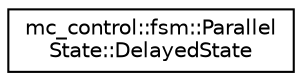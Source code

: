 digraph "Graphical Class Hierarchy"
{
 // INTERACTIVE_SVG=YES
  edge [fontname="Helvetica",fontsize="10",labelfontname="Helvetica",labelfontsize="10"];
  node [fontname="Helvetica",fontsize="10",shape=record];
  rankdir="LR";
  Node0 [label="mc_control::fsm::Parallel\lState::DelayedState",height=0.2,width=0.4,color="black", fillcolor="white", style="filled",URL="$structmc__control_1_1fsm_1_1ParallelState_1_1DelayedState.html"];
}
